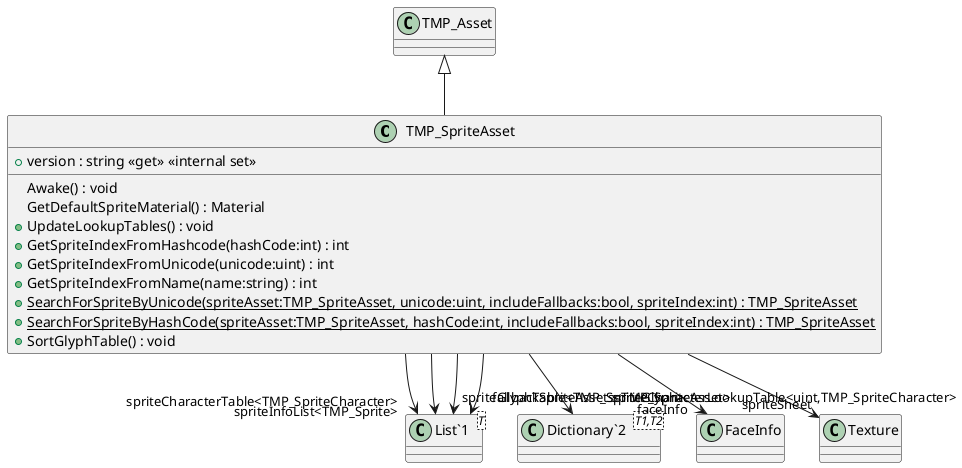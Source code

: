 @startuml
class TMP_SpriteAsset {
    + version : string <<get>> <<internal set>>
    Awake() : void
    GetDefaultSpriteMaterial() : Material
    + UpdateLookupTables() : void
    + GetSpriteIndexFromHashcode(hashCode:int) : int
    + GetSpriteIndexFromUnicode(unicode:uint) : int
    + GetSpriteIndexFromName(name:string) : int
    + {static} SearchForSpriteByUnicode(spriteAsset:TMP_SpriteAsset, unicode:uint, includeFallbacks:bool, spriteIndex:int) : TMP_SpriteAsset
    + {static} SearchForSpriteByHashCode(spriteAsset:TMP_SpriteAsset, hashCode:int, includeFallbacks:bool, spriteIndex:int) : TMP_SpriteAsset
    + SortGlyphTable() : void
}
class "List`1"<T> {
}
class "Dictionary`2"<T1,T2> {
}
TMP_Asset <|-- TMP_SpriteAsset
TMP_SpriteAsset --> "faceInfo" FaceInfo
TMP_SpriteAsset --> "spriteSheet" Texture
TMP_SpriteAsset --> "spriteCharacterTable<TMP_SpriteCharacter>" "List`1"
TMP_SpriteAsset --> "spriteCharacterLookupTable<uint,TMP_SpriteCharacter>" "Dictionary`2"
TMP_SpriteAsset --> "spriteGlyphTable<TMP_SpriteGlyph>" "List`1"
TMP_SpriteAsset --> "spriteInfoList<TMP_Sprite>" "List`1"
TMP_SpriteAsset --> "fallbackSpriteAssets<TMP_SpriteAsset>" "List`1"
@enduml
